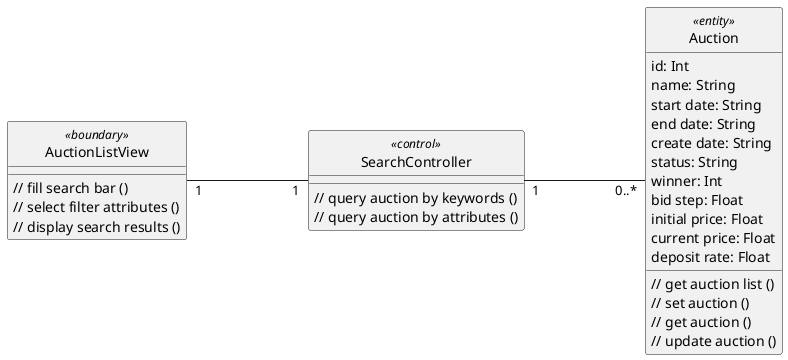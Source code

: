 @startuml 
skinparam classAttributeIconSize 0
skinparam linetype ortho
left to right direction
hide circle
class AuctionListView <<boundary>> {

    // fill search bar ()
    // select filter attributes ()
    // display search results ()

    }

class SearchController <<control>> {
    
    // query auction by keywords ()
    // query auction by attributes ()

    }

class Auction <<entity>> {
    id: Int
    name: String
    start date: String
    end date: String
    create date: String
    status: String
    winner: Int
    bid step: Float
    initial price: Float
    current price: Float
    deposit rate: Float
    // get auction list ()
    // set auction ()
    // get auction ()
    // update auction ()

    }


AuctionListView "1" --- "1" SearchController

SearchController "1" --- "0..*" Auction


@enduml